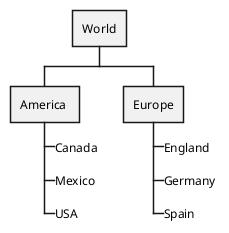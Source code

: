 ' Do not edit
' Theme Gallery
' autogenerated by script
'
@startwbs
skin plantuml
* World
** America 
***_ Canada 
***_ Mexico
***_ USA
** Europe
***_  England
***_  Germany
***_  Spain
@endwbs
